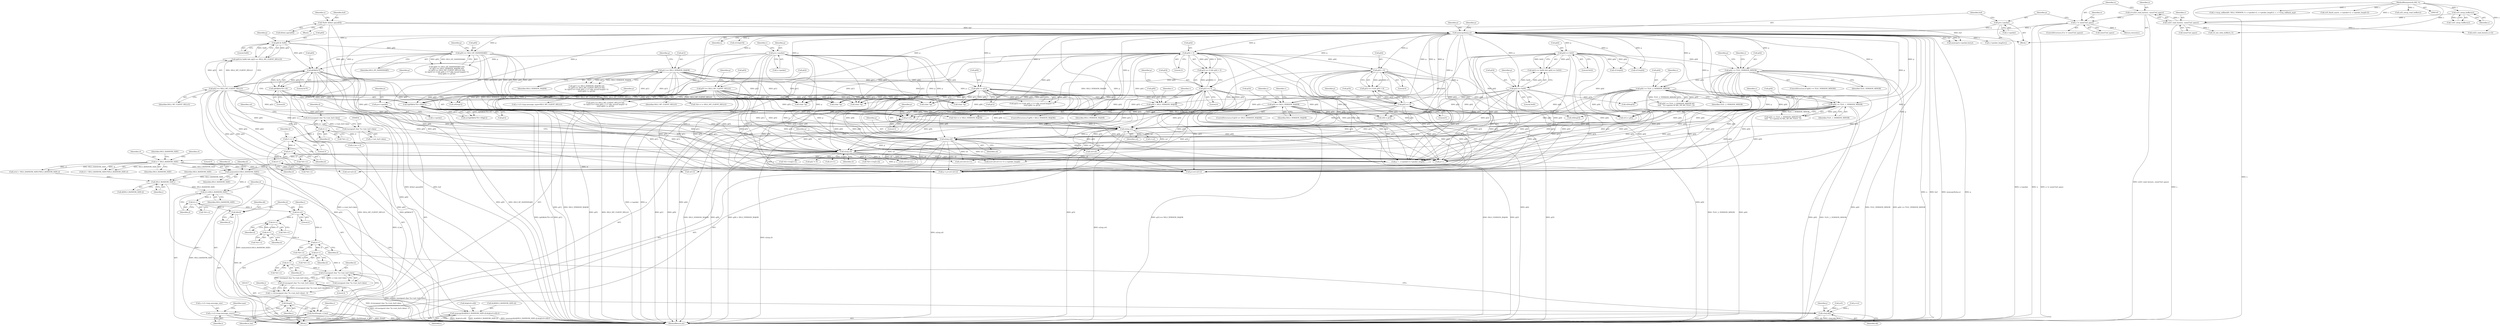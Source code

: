 digraph "0_openssl_26a59d9b46574e457870197dffa802871b4c8fc7_0@API" {
"1000888" [label="(Call,memset(d,0,SSL3_RANDOM_SIZE))"];
"1000875" [label="(Call,d++)"];
"1000870" [label="(Call,d++)"];
"1000865" [label="(Call,d += 3)"];
"1000859" [label="(Call,d++)"];
"1000831" [label="(Call,d=(unsigned char *)s->init_buf->data)"];
"1000833" [label="(Call,(unsigned char *)s->init_buf->data)"];
"1000883" [label="(Call,cl > SSL3_RANDOM_SIZE)"];
"1000828" [label="(Call,n2s(p,cl))"];
"1000736" [label="(Call,((p[0]&0x7f)<<8)|p[1])"];
"1000737" [label="(Call,(p[0]&0x7f)<<8)"];
"1000738" [label="(Call,p[0]&0x7f)"];
"1000715" [label="(Call,p=s->packet)"];
"1000219" [label="(Call,p[0] & 0x80)"];
"1000213" [label="(Call,memcpy(buf,p,n))"];
"1000150" [label="(Call,*buf= &(buf_space[0]))"];
"1000208" [label="(Call,p=s->packet)"];
"1000202" [label="(Call,n != sizeof buf_space)"];
"1000195" [label="(Call,n=ssl23_read_bytes(s, sizeof buf_space))"];
"1000197" [label="(Call,ssl23_read_bytes(s, sizeof buf_space))"];
"1000192" [label="(Call,ssl3_setup_buffers(s))"];
"1000146" [label="(MethodParameterIn,SSL *s)"];
"1000428" [label="(Call,p[0] == SSL3_RT_HANDSHAKE)"];
"1000434" [label="(Call,p[1] == SSL3_VERSION_MAJOR)"];
"1000457" [label="(Call,p[9] >= p[1])"];
"1000490" [label="(Call,p[9] > SSL3_VERSION_MAJOR)"];
"1000440" [label="(Call,p[5] == SSL3_MT_CLIENT_HELLO)"];
"1000224" [label="(Call,p[2] == SSL2_MT_CLIENT_HELLO)"];
"1000825" [label="(Call,n2s(p,sil))"];
"1000822" [label="(Call,n2s(p,csl))"];
"1000819" [label="(Call,p+=5)"];
"1000814" [label="(Call,p=s->packet)"];
"1000290" [label="(Call,p[4] >= TLS1_VERSION_MINOR)"];
"1000237" [label="(Call,p[4] == 0x02)"];
"1000298" [label="(Call,p[4] >= TLS1_2_VERSION_MINOR)"];
"1000479" [label="(Call,p[4] < 6)"];
"1000452" [label="(Call,p[4] < 5)"];
"1000323" [label="(Call,p[4] >= TLS1_1_VERSION_MINOR)"];
"1000474" [label="(Call,p[3] == 0)"];
"1000447" [label="(Call,p[3] == 0)"];
"1000269" [label="(Call,p[3] == SSL3_VERSION_MAJOR)"];
"1000232" [label="(Call,p[3] == 0x00)"];
"1000896" [label="(Call,SSL3_RANDOM_SIZE-i)"];
"1000892" [label="(Call,memcpy(&(d[SSL3_RANDOM_SIZE-i]),&(p[csl+sil]),i))"];
"1000906" [label="(Call,d+=SSL3_RANDOM_SIZE)"];
"1000911" [label="(Call,d++)"];
"1000917" [label="(Call,dd=d)"];
"1000962" [label="(Call,s2n(j,dd))"];
"1000920" [label="(Call,d+=2)"];
"1000943" [label="(Call,d++)"];
"1000952" [label="(Call,d++)"];
"1000967" [label="(Call,d++)"];
"1000972" [label="(Call,d++)"];
"1000997" [label="(Call,d++)"];
"1001005" [label="(Call,d-(unsigned char *)s->init_buf->data)"];
"1001004" [label="(Call,(d-(unsigned char *)s->init_buf->data) - 4)"];
"1001002" [label="(Call,i = (d-(unsigned char *)s->init_buf->data) - 4)"];
"1001016" [label="(Call,(long)i)"];
"1001015" [label="(Call,l2n3((long)i, d_len))"];
"1001038" [label="(Call,s->s3->tmp.message_size=i)"];
"1000885" [label="(Identifier,SSL3_RANDOM_SIZE)"];
"1000922" [label="(Literal,2)"];
"1000458" [label="(Call,p[9])"];
"1000473" [label="(Call,p[3] == 0 && p[4] < 6)"];
"1001002" [label="(Call,i = (d-(unsigned char *)s->init_buf->data) - 4)"];
"1000876" [label="(Identifier,d)"];
"1000866" [label="(Identifier,d)"];
"1000273" [label="(Identifier,SSL3_VERSION_MAJOR)"];
"1000882" [label="(Call,(cl > SSL3_RANDOM_SIZE)?SSL3_RANDOM_SIZE:cl)"];
"1000461" [label="(Call,p[1])"];
"1000925" [label="(Identifier,i)"];
"1000943" [label="(Call,d++)"];
"1000192" [label="(Call,ssl3_setup_buffers(s))"];
"1000720" [label="(Call,v[0] = p[3])"];
"1000739" [label="(Call,p[0])"];
"1000796" [label="(Call,s->msg_callback(0, SSL2_VERSION, 0, s->packet+2, s->packet_length-2, s, s->msg_callback_arg))"];
"1000996" [label="(Call,*(d++))"];
"1000890" [label="(Literal,0)"];
"1000483" [label="(Literal,6)"];
"1000859" [label="(Call,d++)"];
"1000439" [label="(Call,(p[5] == SSL3_MT_CLIENT_HELLO) &&\n\t\t\t ((p[3] == 0 && p[4] < 5 /* silly record length? */)\n\t\t\t\t|| (p[9] >= p[1])))"];
"1000454" [label="(Identifier,p)"];
"1000825" [label="(Call,n2s(p,sil))"];
"1000219" [label="(Call,p[0] & 0x80)"];
"1001114" [label="(Call,memcpy(s->packet,buf,n))"];
"1000199" [label="(Call,sizeof buf_space)"];
"1000291" [label="(Call,p[4])"];
"1000953" [label="(Identifier,d)"];
"1001024" [label="(Identifier,s)"];
"1000481" [label="(Identifier,p)"];
"1000446" [label="(Call,p[3] == 0 && p[4] < 5)"];
"1000445" [label="(Call,(p[3] == 0 && p[4] < 5 /* silly record length? */)\n\t\t\t\t|| (p[9] >= p[1]))"];
"1001000" [label="(Call,p++)"];
"1000327" [label="(Identifier,TLS1_1_VERSION_MINOR)"];
"1000302" [label="(Identifier,TLS1_2_VERSION_MINOR)"];
"1000231" [label="(Call,(p[3] == 0x00) && (p[4] == 0x02))"];
"1000208" [label="(Call,p=s->packet)"];
"1000899" [label="(Call,&(p[csl+sil]))"];
"1000737" [label="(Call,(p[0]&0x7f)<<8)"];
"1000819" [label="(Call,p+=5)"];
"1000432" [label="(Identifier,SSL3_RT_HANDSHAKE)"];
"1000300" [label="(Identifier,p)"];
"1000270" [label="(Call,p[3])"];
"1000820" [label="(Identifier,p)"];
"1000829" [label="(Identifier,p)"];
"1000440" [label="(Call,p[5] == SSL3_MT_CLIENT_HELLO)"];
"1000202" [label="(Call,n != sizeof buf_space)"];
"1000166" [label="(Identifier,n)"];
"1000985" [label="(Call,p <  s->packet+s->packet_length)"];
"1000865" [label="(Call,d += 3)"];
"1000971" [label="(Call,*(d++))"];
"1000823" [label="(Identifier,p)"];
"1000290" [label="(Call,p[4] >= TLS1_VERSION_MINOR)"];
"1000435" [label="(Call,p[1])"];
"1000906" [label="(Call,d+=SSL3_RANDOM_SIZE)"];
"1000722" [label="(Identifier,v)"];
"1000892" [label="(Call,memcpy(&(d[SSL3_RANDOM_SIZE-i]),&(p[csl+sil]),i))"];
"1000250" [label="(Call,v[1]=p[4])"];
"1000911" [label="(Call,d++)"];
"1001014" [label="(Literal,4)"];
"1001080" [label="(Call,s->packet_length=n)"];
"1000981" [label="(Call,sil+cl)"];
"1000232" [label="(Call,p[3] == 0x00)"];
"1000917" [label="(Call,dd=d)"];
"1000716" [label="(Identifier,p)"];
"1000743" [label="(Literal,8)"];
"1000905" [label="(Identifier,i)"];
"1000950" [label="(Call,*(d++)=p[i+2])"];
"1000889" [label="(Identifier,d)"];
"1000977" [label="(Call,p+csl+sil+cl)"];
"1000676" [label="(Call,(char *)p)"];
"1000448" [label="(Call,p[3])"];
"1000862" [label="(Call,d_len = d)"];
"1000180" [label="(Block,)"];
"1000457" [label="(Call,p[9] >= p[1])"];
"1000282" [label="(Call,v[1]=p[4])"];
"1001029" [label="(Call,s->s3->tmp.message_type=SSL3_MT_CLIENT_HELLO)"];
"1000269" [label="(Call,p[3] == SSL3_VERSION_MAJOR)"];
"1000241" [label="(Literal,0x02)"];
"1000331" [label="(Identifier,s)"];
"1000323" [label="(Call,p[4] >= TLS1_1_VERSION_MINOR)"];
"1000736" [label="(Call,((p[0]&0x7f)<<8)|p[1])"];
"1000151" [label="(Identifier,buf)"];
"1000715" [label="(Call,p=s->packet)"];
"1000239" [label="(Identifier,p)"];
"1001049" [label="(Identifier,type)"];
"1000883" [label="(Call,cl > SSL3_RANDOM_SIZE)"];
"1000479" [label="(Call,p[4] < 6)"];
"1000891" [label="(Identifier,SSL3_RANDOM_SIZE)"];
"1000644" [label="(Call,(char *)p)"];
"1000962" [label="(Call,s2n(j,dd))"];
"1001039" [label="(Call,s->s3->tmp.message_size)"];
"1000744" [label="(Call,p[1])"];
"1000827" [label="(Identifier,sil)"];
"1000324" [label="(Call,p[4])"];
"1000289" [label="(ControlStructure,if (p[4] >= TLS1_VERSION_MINOR))"];
"1000927" [label="(Call,i<csl)"];
"1000223" [label="(Literal,0x80)"];
"1000322" [label="(Call,p[4] >= TLS1_1_VERSION_MINOR &&\n\t\t\t\t\t   !(s->options & SSL_OP_NO_TLSv1_1))"];
"1000465" [label="(Call,v[0]=p[1])"];
"1001018" [label="(Identifier,i)"];
"1000204" [label="(Call,sizeof buf_space)"];
"1000429" [label="(Call,p[0])"];
"1000294" [label="(Identifier,TLS1_VERSION_MINOR)"];
"1000146" [label="(MethodParameterIn,SSL *s)"];
"1000888" [label="(Call,memset(d,0,SSL3_RANDOM_SIZE))"];
"1000215" [label="(Identifier,p)"];
"1000738" [label="(Call,p[0]&0x7f)"];
"1000497" [label="(Identifier,v)"];
"1000959" [label="(Call,j+=2)"];
"1000964" [label="(Identifier,dd)"];
"1000711" [label="(Block,)"];
"1000734" [label="(Call,n=((p[0]&0x7f)<<8)|p[1])"];
"1000661" [label="(Call,(char *)p)"];
"1000875" [label="(Call,d++)"];
"1000243" [label="(Call,v[0]=p[3])"];
"1000880" [label="(Call,i=(cl > SSL3_RANDOM_SIZE)?SSL3_RANDOM_SIZE:cl)"];
"1000453" [label="(Call,p[4])"];
"1000920" [label="(Call,d+=2)"];
"1000952" [label="(Call,d++)"];
"1000835" [label="(Call,s->init_buf->data)"];
"1000147" [label="(Block,)"];
"1001003" [label="(Identifier,i)"];
"1000871" [label="(Identifier,d)"];
"1000832" [label="(Identifier,d)"];
"1000216" [label="(Identifier,n)"];
"1001007" [label="(Call,(unsigned char *)s->init_buf->data)"];
"1000306" [label="(Identifier,s)"];
"1000822" [label="(Call,n2s(p,csl))"];
"1000233" [label="(Call,p[3])"];
"1000238" [label="(Call,p[4])"];
"1000908" [label="(Identifier,SSL3_RANDOM_SIZE)"];
"1000830" [label="(Identifier,cl)"];
"1000452" [label="(Call,p[4] < 5)"];
"1001019" [label="(Identifier,d_len)"];
"1000444" [label="(Identifier,SSL3_MT_CLIENT_HELLO)"];
"1000941" [label="(Call,*(d++)=p[i+1])"];
"1000912" [label="(Identifier,d)"];
"1000896" [label="(Call,SSL3_RANDOM_SIZE-i)"];
"1000815" [label="(Identifier,p)"];
"1000966" [label="(Call,*(d++))"];
"1000400" [label="(Identifier,s)"];
"1001076" [label="(Call,ssl_init_wbio_buffer(s,1))"];
"1000963" [label="(Identifier,j)"];
"1000826" [label="(Identifier,p)"];
"1000874" [label="(Call,*(d++))"];
"1000898" [label="(Identifier,i)"];
"1000907" [label="(Identifier,d)"];
"1000914" [label="(Call,j=0)"];
"1000449" [label="(Identifier,p)"];
"1000935" [label="(Call,p[i] != 0)"];
"1000193" [label="(Identifier,s)"];
"1000780" [label="(Call,ssl3_finish_mac(s, s->packet+2, s->packet_length-2))"];
"1000821" [label="(Literal,5)"];
"1000860" [label="(Identifier,d)"];
"1000816" [label="(Call,s->packet)"];
"1000727" [label="(Call,v[1] = p[4])"];
"1000846" [label="(Call,cl+11)"];
"1000717" [label="(Call,s->packet)"];
"1000951" [label="(Call,*(d++))"];
"1000979" [label="(Call,csl+sil+cl)"];
"1000298" [label="(Call,p[4] >= TLS1_2_VERSION_MINOR)"];
"1000226" [label="(Identifier,p)"];
"1000478" [label="(Literal,0)"];
"1000451" [label="(Literal,0)"];
"1001015" [label="(Call,l2n3((long)i, d_len))"];
"1000206" [label="(Return,return(n);)"];
"1000447" [label="(Call,p[3] == 0)"];
"1000910" [label="(Call,*(d++))"];
"1000299" [label="(Call,p[4])"];
"1000833" [label="(Call,(unsigned char *)s->init_buf->data)"];
"1000858" [label="(Call,*(d++))"];
"1000635" [label="(Call,(char *)p)"];
"1000918" [label="(Identifier,dd)"];
"1000210" [label="(Call,s->packet)"];
"1000203" [label="(Identifier,n)"];
"1000236" [label="(Literal,0x00)"];
"1000897" [label="(Identifier,SSL3_RANDOM_SIZE)"];
"1000884" [label="(Identifier,cl)"];
"1001006" [label="(Identifier,d)"];
"1000997" [label="(Call,d++)"];
"1001046" [label="(Identifier,i)"];
"1001097" [label="(Call,ssl3_setup_read_buffer(s))"];
"1000868" [label="(Call,*(d++) = SSL3_VERSION_MAJOR)"];
"1000902" [label="(Call,csl+sil)"];
"1001016" [label="(Call,(long)i)"];
"1000150" [label="(Call,*buf= &(buf_space[0]))"];
"1000968" [label="(Identifier,d)"];
"1000201" [label="(ControlStructure,if (n != sizeof buf_space))"];
"1000268" [label="(ControlStructure,if (p[3] == SSL3_VERSION_MAJOR))"];
"1000474" [label="(Call,p[3] == 0)"];
"1000475" [label="(Call,p[3])"];
"1000972" [label="(Call,d++)"];
"1000220" [label="(Call,p[0])"];
"1001038" [label="(Call,s->s3->tmp.message_size=i)"];
"1000433" [label="(Call,(p[1] == SSL3_VERSION_MAJOR) &&\n\t\t\t (p[5] == SSL3_MT_CLIENT_HELLO) &&\n\t\t\t ((p[3] == 0 && p[4] < 5 /* silly record length? */)\n\t\t\t\t|| (p[9] >= p[1])))"];
"1000197" [label="(Call,ssl23_read_bytes(s, sizeof buf_space))"];
"1000870" [label="(Call,d++)"];
"1000209" [label="(Identifier,p)"];
"1000844" [label="(Call,sil+cl+11)"];
"1000442" [label="(Identifier,p)"];
"1000491" [label="(Call,p[9])"];
"1000857" [label="(Call,*(d++) = SSL3_MT_CLIENT_HELLO)"];
"1000842" [label="(Call,csl+sil+cl+11)"];
"1000489" [label="(ControlStructure,if (p[9] > SSL3_VERSION_MAJOR))"];
"1000894" [label="(Call,d[SSL3_RANDOM_SIZE-i])"];
"1000438" [label="(Identifier,SSL3_VERSION_MAJOR)"];
"1000441" [label="(Call,p[5])"];
"1000501" [label="(Call,v[1]=p[10])"];
"1000998" [label="(Identifier,d)"];
"1000869" [label="(Call,*(d++))"];
"1000490" [label="(Call,p[9] > SSL3_VERSION_MAJOR)"];
"1000967" [label="(Call,d++)"];
"1000975" [label="(Call,p = p+csl+sil+cl)"];
"1000427" [label="(Call,(p[0] == SSL3_RT_HANDSHAKE) &&\n\t\t\t (p[1] == SSL3_VERSION_MAJOR) &&\n\t\t\t (p[5] == SSL3_MT_CLIENT_HELLO) &&\n\t\t\t ((p[3] == 0 && p[4] < 5 /* silly record length? */)\n\t\t\t\t|| (p[9] >= p[1])))"];
"1000434" [label="(Call,p[1] == SSL3_VERSION_MAJOR)"];
"1000218" [label="(Call,(p[0] & 0x80) && (p[2] == SSL2_MT_CLIENT_HELLO))"];
"1000207" [label="(Identifier,n)"];
"1000214" [label="(Identifier,buf)"];
"1000895" [label="(Identifier,d)"];
"1000221" [label="(Identifier,p)"];
"1000480" [label="(Call,p[4])"];
"1000841" [label="(Call,(csl+sil+cl+11) != s->packet_length)"];
"1000456" [label="(Literal,5)"];
"1001005" [label="(Call,d-(unsigned char *)s->init_buf->data)"];
"1000503" [label="(Identifier,v)"];
"1000237" [label="(Call,p[4] == 0x02)"];
"1000228" [label="(Identifier,SSL2_MT_CLIENT_HELLO)"];
"1000152" [label="(Call,&(buf_space[0]))"];
"1000196" [label="(Identifier,n)"];
"1000886" [label="(Identifier,SSL3_RANDOM_SIZE)"];
"1000225" [label="(Call,p[2])"];
"1000944" [label="(Identifier,d)"];
"1000887" [label="(Identifier,cl)"];
"1000942" [label="(Call,*(d++))"];
"1000195" [label="(Call,n=ssl23_read_bytes(s, sizeof buf_space))"];
"1000831" [label="(Call,d=(unsigned char *)s->init_buf->data)"];
"1000275" [label="(Call,v[0]=p[3])"];
"1001274" [label="(MethodReturn,int)"];
"1000919" [label="(Identifier,d)"];
"1000814" [label="(Call,p=s->packet)"];
"1000428" [label="(Call,p[0] == SSL3_RT_HANDSHAKE)"];
"1000689" [label="(Identifier,s)"];
"1000973" [label="(Identifier,d)"];
"1001004" [label="(Call,(d-(unsigned char *)s->init_buf->data) - 4)"];
"1000742" [label="(Literal,0x7f)"];
"1000769" [label="(Call,ssl23_read_bytes(s,n+2))"];
"1000224" [label="(Call,p[2] == SSL2_MT_CLIENT_HELLO)"];
"1000198" [label="(Identifier,s)"];
"1000893" [label="(Call,&(d[SSL3_RANDOM_SIZE-i]))"];
"1000653" [label="(Call,(char *)p)"];
"1000191" [label="(Call,!ssl3_setup_buffers(s))"];
"1000436" [label="(Identifier,p)"];
"1000828" [label="(Call,n2s(p,cl))"];
"1000297" [label="(Call,p[4] >= TLS1_2_VERSION_MINOR &&\n\t\t\t\t\t   !(s->options & SSL_OP_NO_TLSv1_2))"];
"1000494" [label="(Identifier,SSL3_VERSION_MAJOR)"];
"1000824" [label="(Identifier,csl)"];
"1000921" [label="(Identifier,d)"];
"1000843" [label="(Identifier,csl)"];
"1000867" [label="(Literal,3)"];
"1000745" [label="(Identifier,p)"];
"1000213" [label="(Call,memcpy(buf,p,n))"];
"1000277" [label="(Identifier,v)"];
"1000888" -> "1000711"  [label="AST: "];
"1000888" -> "1000891"  [label="CFG: "];
"1000889" -> "1000888"  [label="AST: "];
"1000890" -> "1000888"  [label="AST: "];
"1000891" -> "1000888"  [label="AST: "];
"1000895" -> "1000888"  [label="CFG: "];
"1000888" -> "1001274"  [label="DDG: memset(d,0,SSL3_RANDOM_SIZE)"];
"1000875" -> "1000888"  [label="DDG: d"];
"1000883" -> "1000888"  [label="DDG: SSL3_RANDOM_SIZE"];
"1000888" -> "1000896"  [label="DDG: SSL3_RANDOM_SIZE"];
"1000888" -> "1000906"  [label="DDG: d"];
"1000875" -> "1000874"  [label="AST: "];
"1000875" -> "1000876"  [label="CFG: "];
"1000876" -> "1000875"  [label="AST: "];
"1000874" -> "1000875"  [label="CFG: "];
"1000870" -> "1000875"  [label="DDG: d"];
"1000870" -> "1000869"  [label="AST: "];
"1000870" -> "1000871"  [label="CFG: "];
"1000871" -> "1000870"  [label="AST: "];
"1000869" -> "1000870"  [label="CFG: "];
"1000865" -> "1000870"  [label="DDG: d"];
"1000865" -> "1000711"  [label="AST: "];
"1000865" -> "1000867"  [label="CFG: "];
"1000866" -> "1000865"  [label="AST: "];
"1000867" -> "1000865"  [label="AST: "];
"1000871" -> "1000865"  [label="CFG: "];
"1000859" -> "1000865"  [label="DDG: d"];
"1000859" -> "1000858"  [label="AST: "];
"1000859" -> "1000860"  [label="CFG: "];
"1000860" -> "1000859"  [label="AST: "];
"1000858" -> "1000859"  [label="CFG: "];
"1000831" -> "1000859"  [label="DDG: d"];
"1000859" -> "1000862"  [label="DDG: d"];
"1000831" -> "1000711"  [label="AST: "];
"1000831" -> "1000833"  [label="CFG: "];
"1000832" -> "1000831"  [label="AST: "];
"1000833" -> "1000831"  [label="AST: "];
"1000843" -> "1000831"  [label="CFG: "];
"1000833" -> "1000831"  [label="DDG: s->init_buf->data"];
"1000833" -> "1000835"  [label="CFG: "];
"1000834" -> "1000833"  [label="AST: "];
"1000835" -> "1000833"  [label="AST: "];
"1000833" -> "1001007"  [label="DDG: s->init_buf->data"];
"1000883" -> "1000882"  [label="AST: "];
"1000883" -> "1000885"  [label="CFG: "];
"1000884" -> "1000883"  [label="AST: "];
"1000885" -> "1000883"  [label="AST: "];
"1000886" -> "1000883"  [label="CFG: "];
"1000887" -> "1000883"  [label="CFG: "];
"1000883" -> "1000880"  [label="DDG: SSL3_RANDOM_SIZE"];
"1000883" -> "1000880"  [label="DDG: cl"];
"1000828" -> "1000883"  [label="DDG: cl"];
"1000883" -> "1000882"  [label="DDG: SSL3_RANDOM_SIZE"];
"1000883" -> "1000882"  [label="DDG: cl"];
"1000883" -> "1000975"  [label="DDG: cl"];
"1000883" -> "1000977"  [label="DDG: cl"];
"1000883" -> "1000979"  [label="DDG: cl"];
"1000883" -> "1000981"  [label="DDG: cl"];
"1000828" -> "1000711"  [label="AST: "];
"1000828" -> "1000830"  [label="CFG: "];
"1000829" -> "1000828"  [label="AST: "];
"1000830" -> "1000828"  [label="AST: "];
"1000832" -> "1000828"  [label="CFG: "];
"1000828" -> "1001274"  [label="DDG: n2s(p,cl)"];
"1000736" -> "1000828"  [label="DDG: p[1]"];
"1000738" -> "1000828"  [label="DDG: p[0]"];
"1000490" -> "1000828"  [label="DDG: p[9]"];
"1000440" -> "1000828"  [label="DDG: p[5]"];
"1000224" -> "1000828"  [label="DDG: p[2]"];
"1000457" -> "1000828"  [label="DDG: p[9]"];
"1000825" -> "1000828"  [label="DDG: p"];
"1000290" -> "1000828"  [label="DDG: p[4]"];
"1000715" -> "1000828"  [label="DDG: p"];
"1000298" -> "1000828"  [label="DDG: p[4]"];
"1000479" -> "1000828"  [label="DDG: p[4]"];
"1000452" -> "1000828"  [label="DDG: p[4]"];
"1000323" -> "1000828"  [label="DDG: p[4]"];
"1000237" -> "1000828"  [label="DDG: p[4]"];
"1000213" -> "1000828"  [label="DDG: p"];
"1000474" -> "1000828"  [label="DDG: p[3]"];
"1000269" -> "1000828"  [label="DDG: p[3]"];
"1000447" -> "1000828"  [label="DDG: p[3]"];
"1000232" -> "1000828"  [label="DDG: p[3]"];
"1000828" -> "1000841"  [label="DDG: cl"];
"1000828" -> "1000842"  [label="DDG: cl"];
"1000828" -> "1000844"  [label="DDG: cl"];
"1000828" -> "1000846"  [label="DDG: cl"];
"1000828" -> "1000935"  [label="DDG: p"];
"1000828" -> "1000941"  [label="DDG: p"];
"1000828" -> "1000950"  [label="DDG: p"];
"1000828" -> "1000975"  [label="DDG: p"];
"1000828" -> "1000977"  [label="DDG: p"];
"1000828" -> "1000985"  [label="DDG: p"];
"1000828" -> "1001000"  [label="DDG: p"];
"1000736" -> "1000734"  [label="AST: "];
"1000736" -> "1000744"  [label="CFG: "];
"1000737" -> "1000736"  [label="AST: "];
"1000744" -> "1000736"  [label="AST: "];
"1000734" -> "1000736"  [label="CFG: "];
"1000736" -> "1001274"  [label="DDG: p[1]"];
"1000736" -> "1001274"  [label="DDG: (p[0]&0x7f)<<8"];
"1000736" -> "1000734"  [label="DDG: (p[0]&0x7f)<<8"];
"1000736" -> "1000734"  [label="DDG: p[1]"];
"1000737" -> "1000736"  [label="DDG: p[0]&0x7f"];
"1000737" -> "1000736"  [label="DDG: 8"];
"1000434" -> "1000736"  [label="DDG: p[1]"];
"1000457" -> "1000736"  [label="DDG: p[1]"];
"1000715" -> "1000736"  [label="DDG: p"];
"1000213" -> "1000736"  [label="DDG: p"];
"1000736" -> "1000819"  [label="DDG: p[1]"];
"1000736" -> "1000822"  [label="DDG: p[1]"];
"1000736" -> "1000825"  [label="DDG: p[1]"];
"1000736" -> "1000975"  [label="DDG: p[1]"];
"1000736" -> "1000977"  [label="DDG: p[1]"];
"1000736" -> "1000985"  [label="DDG: p[1]"];
"1000736" -> "1001000"  [label="DDG: p[1]"];
"1000737" -> "1000743"  [label="CFG: "];
"1000738" -> "1000737"  [label="AST: "];
"1000743" -> "1000737"  [label="AST: "];
"1000745" -> "1000737"  [label="CFG: "];
"1000737" -> "1001274"  [label="DDG: p[0]&0x7f"];
"1000738" -> "1000737"  [label="DDG: p[0]"];
"1000738" -> "1000737"  [label="DDG: 0x7f"];
"1000738" -> "1000742"  [label="CFG: "];
"1000739" -> "1000738"  [label="AST: "];
"1000742" -> "1000738"  [label="AST: "];
"1000743" -> "1000738"  [label="CFG: "];
"1000738" -> "1001274"  [label="DDG: p[0]"];
"1000715" -> "1000738"  [label="DDG: p"];
"1000219" -> "1000738"  [label="DDG: p[0]"];
"1000428" -> "1000738"  [label="DDG: p[0]"];
"1000738" -> "1000819"  [label="DDG: p[0]"];
"1000738" -> "1000822"  [label="DDG: p[0]"];
"1000738" -> "1000825"  [label="DDG: p[0]"];
"1000738" -> "1000975"  [label="DDG: p[0]"];
"1000738" -> "1000977"  [label="DDG: p[0]"];
"1000738" -> "1000985"  [label="DDG: p[0]"];
"1000738" -> "1001000"  [label="DDG: p[0]"];
"1000715" -> "1000711"  [label="AST: "];
"1000715" -> "1000717"  [label="CFG: "];
"1000716" -> "1000715"  [label="AST: "];
"1000717" -> "1000715"  [label="AST: "];
"1000722" -> "1000715"  [label="CFG: "];
"1000715" -> "1001274"  [label="DDG: p"];
"1000715" -> "1001274"  [label="DDG: s->packet"];
"1000715" -> "1000720"  [label="DDG: p"];
"1000715" -> "1000727"  [label="DDG: p"];
"1000715" -> "1000819"  [label="DDG: p"];
"1000715" -> "1000822"  [label="DDG: p"];
"1000715" -> "1000825"  [label="DDG: p"];
"1000715" -> "1000975"  [label="DDG: p"];
"1000715" -> "1000977"  [label="DDG: p"];
"1000715" -> "1000985"  [label="DDG: p"];
"1000715" -> "1001000"  [label="DDG: p"];
"1000219" -> "1000218"  [label="AST: "];
"1000219" -> "1000223"  [label="CFG: "];
"1000220" -> "1000219"  [label="AST: "];
"1000223" -> "1000219"  [label="AST: "];
"1000226" -> "1000219"  [label="CFG: "];
"1000218" -> "1000219"  [label="CFG: "];
"1000219" -> "1001274"  [label="DDG: p[0]"];
"1000219" -> "1000218"  [label="DDG: p[0]"];
"1000219" -> "1000218"  [label="DDG: 0x80"];
"1000213" -> "1000219"  [label="DDG: p"];
"1000219" -> "1000428"  [label="DDG: p[0]"];
"1000213" -> "1000180"  [label="AST: "];
"1000213" -> "1000216"  [label="CFG: "];
"1000214" -> "1000213"  [label="AST: "];
"1000215" -> "1000213"  [label="AST: "];
"1000216" -> "1000213"  [label="AST: "];
"1000221" -> "1000213"  [label="CFG: "];
"1000213" -> "1001274"  [label="DDG: n"];
"1000213" -> "1001274"  [label="DDG: buf"];
"1000213" -> "1001274"  [label="DDG: memcpy(buf,p,n)"];
"1000213" -> "1001274"  [label="DDG: p"];
"1000150" -> "1000213"  [label="DDG: buf"];
"1000208" -> "1000213"  [label="DDG: p"];
"1000202" -> "1000213"  [label="DDG: n"];
"1000213" -> "1000224"  [label="DDG: p"];
"1000213" -> "1000232"  [label="DDG: p"];
"1000213" -> "1000237"  [label="DDG: p"];
"1000213" -> "1000243"  [label="DDG: p"];
"1000213" -> "1000250"  [label="DDG: p"];
"1000213" -> "1000269"  [label="DDG: p"];
"1000213" -> "1000275"  [label="DDG: p"];
"1000213" -> "1000282"  [label="DDG: p"];
"1000213" -> "1000290"  [label="DDG: p"];
"1000213" -> "1000298"  [label="DDG: p"];
"1000213" -> "1000323"  [label="DDG: p"];
"1000213" -> "1000428"  [label="DDG: p"];
"1000213" -> "1000434"  [label="DDG: p"];
"1000213" -> "1000440"  [label="DDG: p"];
"1000213" -> "1000447"  [label="DDG: p"];
"1000213" -> "1000452"  [label="DDG: p"];
"1000213" -> "1000457"  [label="DDG: p"];
"1000213" -> "1000465"  [label="DDG: p"];
"1000213" -> "1000474"  [label="DDG: p"];
"1000213" -> "1000479"  [label="DDG: p"];
"1000213" -> "1000490"  [label="DDG: p"];
"1000213" -> "1000501"  [label="DDG: p"];
"1000213" -> "1000635"  [label="DDG: p"];
"1000213" -> "1000720"  [label="DDG: p"];
"1000213" -> "1000727"  [label="DDG: p"];
"1000213" -> "1000819"  [label="DDG: p"];
"1000213" -> "1000822"  [label="DDG: p"];
"1000213" -> "1000825"  [label="DDG: p"];
"1000213" -> "1000975"  [label="DDG: p"];
"1000213" -> "1000977"  [label="DDG: p"];
"1000213" -> "1000985"  [label="DDG: p"];
"1000213" -> "1001000"  [label="DDG: p"];
"1000213" -> "1001080"  [label="DDG: n"];
"1000213" -> "1001114"  [label="DDG: buf"];
"1000213" -> "1001114"  [label="DDG: n"];
"1000150" -> "1000147"  [label="AST: "];
"1000150" -> "1000152"  [label="CFG: "];
"1000151" -> "1000150"  [label="AST: "];
"1000152" -> "1000150"  [label="AST: "];
"1000166" -> "1000150"  [label="CFG: "];
"1000150" -> "1001274"  [label="DDG: buf"];
"1000150" -> "1001274"  [label="DDG: &(buf_space[0])"];
"1000150" -> "1001114"  [label="DDG: buf"];
"1000208" -> "1000180"  [label="AST: "];
"1000208" -> "1000210"  [label="CFG: "];
"1000209" -> "1000208"  [label="AST: "];
"1000210" -> "1000208"  [label="AST: "];
"1000214" -> "1000208"  [label="CFG: "];
"1000208" -> "1001274"  [label="DDG: s->packet"];
"1000202" -> "1000201"  [label="AST: "];
"1000202" -> "1000204"  [label="CFG: "];
"1000203" -> "1000202"  [label="AST: "];
"1000204" -> "1000202"  [label="AST: "];
"1000207" -> "1000202"  [label="CFG: "];
"1000209" -> "1000202"  [label="CFG: "];
"1000202" -> "1001274"  [label="DDG: n"];
"1000202" -> "1001274"  [label="DDG: n != sizeof buf_space"];
"1000195" -> "1000202"  [label="DDG: n"];
"1000202" -> "1000206"  [label="DDG: n"];
"1000195" -> "1000180"  [label="AST: "];
"1000195" -> "1000197"  [label="CFG: "];
"1000196" -> "1000195"  [label="AST: "];
"1000197" -> "1000195"  [label="AST: "];
"1000203" -> "1000195"  [label="CFG: "];
"1000195" -> "1001274"  [label="DDG: ssl23_read_bytes(s, sizeof buf_space)"];
"1000197" -> "1000195"  [label="DDG: s"];
"1000197" -> "1000199"  [label="CFG: "];
"1000198" -> "1000197"  [label="AST: "];
"1000199" -> "1000197"  [label="AST: "];
"1000197" -> "1001274"  [label="DDG: s"];
"1000192" -> "1000197"  [label="DDG: s"];
"1000146" -> "1000197"  [label="DDG: s"];
"1000197" -> "1000769"  [label="DDG: s"];
"1000197" -> "1001076"  [label="DDG: s"];
"1000192" -> "1000191"  [label="AST: "];
"1000192" -> "1000193"  [label="CFG: "];
"1000193" -> "1000192"  [label="AST: "];
"1000191" -> "1000192"  [label="CFG: "];
"1000192" -> "1000191"  [label="DDG: s"];
"1000146" -> "1000192"  [label="DDG: s"];
"1000146" -> "1000145"  [label="AST: "];
"1000146" -> "1001274"  [label="DDG: s"];
"1000146" -> "1000769"  [label="DDG: s"];
"1000146" -> "1000780"  [label="DDG: s"];
"1000146" -> "1000796"  [label="DDG: s"];
"1000146" -> "1001076"  [label="DDG: s"];
"1000146" -> "1001097"  [label="DDG: s"];
"1000428" -> "1000427"  [label="AST: "];
"1000428" -> "1000432"  [label="CFG: "];
"1000429" -> "1000428"  [label="AST: "];
"1000432" -> "1000428"  [label="AST: "];
"1000436" -> "1000428"  [label="CFG: "];
"1000427" -> "1000428"  [label="CFG: "];
"1000428" -> "1001274"  [label="DDG: SSL3_RT_HANDSHAKE"];
"1000428" -> "1001274"  [label="DDG: p[0]"];
"1000428" -> "1000427"  [label="DDG: p[0]"];
"1000428" -> "1000427"  [label="DDG: SSL3_RT_HANDSHAKE"];
"1000428" -> "1000635"  [label="DDG: p[0]"];
"1000428" -> "1000644"  [label="DDG: p[0]"];
"1000428" -> "1000653"  [label="DDG: p[0]"];
"1000428" -> "1000661"  [label="DDG: p[0]"];
"1000428" -> "1000676"  [label="DDG: p[0]"];
"1000434" -> "1000433"  [label="AST: "];
"1000434" -> "1000438"  [label="CFG: "];
"1000435" -> "1000434"  [label="AST: "];
"1000438" -> "1000434"  [label="AST: "];
"1000442" -> "1000434"  [label="CFG: "];
"1000433" -> "1000434"  [label="CFG: "];
"1000434" -> "1001274"  [label="DDG: SSL3_VERSION_MAJOR"];
"1000434" -> "1001274"  [label="DDG: p[1]"];
"1000434" -> "1000433"  [label="DDG: p[1]"];
"1000434" -> "1000433"  [label="DDG: SSL3_VERSION_MAJOR"];
"1000434" -> "1000457"  [label="DDG: p[1]"];
"1000434" -> "1000465"  [label="DDG: p[1]"];
"1000434" -> "1000490"  [label="DDG: SSL3_VERSION_MAJOR"];
"1000434" -> "1000635"  [label="DDG: p[1]"];
"1000434" -> "1000644"  [label="DDG: p[1]"];
"1000434" -> "1000653"  [label="DDG: p[1]"];
"1000434" -> "1000661"  [label="DDG: p[1]"];
"1000434" -> "1000676"  [label="DDG: p[1]"];
"1000434" -> "1000868"  [label="DDG: SSL3_VERSION_MAJOR"];
"1000457" -> "1000445"  [label="AST: "];
"1000457" -> "1000461"  [label="CFG: "];
"1000458" -> "1000457"  [label="AST: "];
"1000461" -> "1000457"  [label="AST: "];
"1000445" -> "1000457"  [label="CFG: "];
"1000457" -> "1001274"  [label="DDG: p[1]"];
"1000457" -> "1001274"  [label="DDG: p[9]"];
"1000457" -> "1000445"  [label="DDG: p[9]"];
"1000457" -> "1000445"  [label="DDG: p[1]"];
"1000457" -> "1000465"  [label="DDG: p[1]"];
"1000457" -> "1000490"  [label="DDG: p[9]"];
"1000457" -> "1000635"  [label="DDG: p[9]"];
"1000457" -> "1000635"  [label="DDG: p[1]"];
"1000457" -> "1000644"  [label="DDG: p[9]"];
"1000457" -> "1000644"  [label="DDG: p[1]"];
"1000457" -> "1000653"  [label="DDG: p[9]"];
"1000457" -> "1000653"  [label="DDG: p[1]"];
"1000457" -> "1000661"  [label="DDG: p[9]"];
"1000457" -> "1000661"  [label="DDG: p[1]"];
"1000457" -> "1000676"  [label="DDG: p[9]"];
"1000457" -> "1000676"  [label="DDG: p[1]"];
"1000457" -> "1000819"  [label="DDG: p[9]"];
"1000457" -> "1000822"  [label="DDG: p[9]"];
"1000457" -> "1000825"  [label="DDG: p[9]"];
"1000457" -> "1000975"  [label="DDG: p[9]"];
"1000457" -> "1000977"  [label="DDG: p[9]"];
"1000457" -> "1000985"  [label="DDG: p[9]"];
"1000457" -> "1001000"  [label="DDG: p[9]"];
"1000490" -> "1000489"  [label="AST: "];
"1000490" -> "1000494"  [label="CFG: "];
"1000491" -> "1000490"  [label="AST: "];
"1000494" -> "1000490"  [label="AST: "];
"1000497" -> "1000490"  [label="CFG: "];
"1000503" -> "1000490"  [label="CFG: "];
"1000490" -> "1001274"  [label="DDG: SSL3_VERSION_MAJOR"];
"1000490" -> "1001274"  [label="DDG: p[9]"];
"1000490" -> "1001274"  [label="DDG: p[9] > SSL3_VERSION_MAJOR"];
"1000490" -> "1000819"  [label="DDG: p[9]"];
"1000490" -> "1000822"  [label="DDG: p[9]"];
"1000490" -> "1000825"  [label="DDG: p[9]"];
"1000490" -> "1000868"  [label="DDG: SSL3_VERSION_MAJOR"];
"1000490" -> "1000975"  [label="DDG: p[9]"];
"1000490" -> "1000977"  [label="DDG: p[9]"];
"1000490" -> "1000985"  [label="DDG: p[9]"];
"1000490" -> "1001000"  [label="DDG: p[9]"];
"1000440" -> "1000439"  [label="AST: "];
"1000440" -> "1000444"  [label="CFG: "];
"1000441" -> "1000440"  [label="AST: "];
"1000444" -> "1000440"  [label="AST: "];
"1000449" -> "1000440"  [label="CFG: "];
"1000439" -> "1000440"  [label="CFG: "];
"1000440" -> "1001274"  [label="DDG: p[5]"];
"1000440" -> "1001274"  [label="DDG: SSL3_MT_CLIENT_HELLO"];
"1000440" -> "1000439"  [label="DDG: p[5]"];
"1000440" -> "1000439"  [label="DDG: SSL3_MT_CLIENT_HELLO"];
"1000440" -> "1000635"  [label="DDG: p[5]"];
"1000440" -> "1000644"  [label="DDG: p[5]"];
"1000440" -> "1000653"  [label="DDG: p[5]"];
"1000440" -> "1000661"  [label="DDG: p[5]"];
"1000440" -> "1000676"  [label="DDG: p[5]"];
"1000440" -> "1000819"  [label="DDG: p[5]"];
"1000440" -> "1000822"  [label="DDG: p[5]"];
"1000440" -> "1000825"  [label="DDG: p[5]"];
"1000440" -> "1000857"  [label="DDG: SSL3_MT_CLIENT_HELLO"];
"1000440" -> "1000975"  [label="DDG: p[5]"];
"1000440" -> "1000977"  [label="DDG: p[5]"];
"1000440" -> "1000985"  [label="DDG: p[5]"];
"1000440" -> "1001000"  [label="DDG: p[5]"];
"1000440" -> "1001029"  [label="DDG: SSL3_MT_CLIENT_HELLO"];
"1000224" -> "1000218"  [label="AST: "];
"1000224" -> "1000228"  [label="CFG: "];
"1000225" -> "1000224"  [label="AST: "];
"1000228" -> "1000224"  [label="AST: "];
"1000218" -> "1000224"  [label="CFG: "];
"1000224" -> "1001274"  [label="DDG: p[2]"];
"1000224" -> "1001274"  [label="DDG: SSL2_MT_CLIENT_HELLO"];
"1000224" -> "1000218"  [label="DDG: p[2]"];
"1000224" -> "1000218"  [label="DDG: SSL2_MT_CLIENT_HELLO"];
"1000224" -> "1000635"  [label="DDG: p[2]"];
"1000224" -> "1000644"  [label="DDG: p[2]"];
"1000224" -> "1000653"  [label="DDG: p[2]"];
"1000224" -> "1000661"  [label="DDG: p[2]"];
"1000224" -> "1000676"  [label="DDG: p[2]"];
"1000224" -> "1000819"  [label="DDG: p[2]"];
"1000224" -> "1000822"  [label="DDG: p[2]"];
"1000224" -> "1000825"  [label="DDG: p[2]"];
"1000224" -> "1000975"  [label="DDG: p[2]"];
"1000224" -> "1000977"  [label="DDG: p[2]"];
"1000224" -> "1000985"  [label="DDG: p[2]"];
"1000224" -> "1001000"  [label="DDG: p[2]"];
"1000825" -> "1000711"  [label="AST: "];
"1000825" -> "1000827"  [label="CFG: "];
"1000826" -> "1000825"  [label="AST: "];
"1000827" -> "1000825"  [label="AST: "];
"1000829" -> "1000825"  [label="CFG: "];
"1000825" -> "1001274"  [label="DDG: n2s(p,sil)"];
"1000822" -> "1000825"  [label="DDG: p"];
"1000290" -> "1000825"  [label="DDG: p[4]"];
"1000298" -> "1000825"  [label="DDG: p[4]"];
"1000479" -> "1000825"  [label="DDG: p[4]"];
"1000452" -> "1000825"  [label="DDG: p[4]"];
"1000323" -> "1000825"  [label="DDG: p[4]"];
"1000237" -> "1000825"  [label="DDG: p[4]"];
"1000474" -> "1000825"  [label="DDG: p[3]"];
"1000269" -> "1000825"  [label="DDG: p[3]"];
"1000447" -> "1000825"  [label="DDG: p[3]"];
"1000232" -> "1000825"  [label="DDG: p[3]"];
"1000825" -> "1000841"  [label="DDG: sil"];
"1000825" -> "1000842"  [label="DDG: sil"];
"1000825" -> "1000844"  [label="DDG: sil"];
"1000825" -> "1000902"  [label="DDG: sil"];
"1000825" -> "1000975"  [label="DDG: sil"];
"1000825" -> "1000977"  [label="DDG: sil"];
"1000825" -> "1000979"  [label="DDG: sil"];
"1000825" -> "1000981"  [label="DDG: sil"];
"1000822" -> "1000711"  [label="AST: "];
"1000822" -> "1000824"  [label="CFG: "];
"1000823" -> "1000822"  [label="AST: "];
"1000824" -> "1000822"  [label="AST: "];
"1000826" -> "1000822"  [label="CFG: "];
"1000822" -> "1001274"  [label="DDG: n2s(p,csl)"];
"1000819" -> "1000822"  [label="DDG: p"];
"1000290" -> "1000822"  [label="DDG: p[4]"];
"1000298" -> "1000822"  [label="DDG: p[4]"];
"1000479" -> "1000822"  [label="DDG: p[4]"];
"1000452" -> "1000822"  [label="DDG: p[4]"];
"1000323" -> "1000822"  [label="DDG: p[4]"];
"1000237" -> "1000822"  [label="DDG: p[4]"];
"1000474" -> "1000822"  [label="DDG: p[3]"];
"1000269" -> "1000822"  [label="DDG: p[3]"];
"1000447" -> "1000822"  [label="DDG: p[3]"];
"1000232" -> "1000822"  [label="DDG: p[3]"];
"1000822" -> "1000841"  [label="DDG: csl"];
"1000822" -> "1000842"  [label="DDG: csl"];
"1000822" -> "1000902"  [label="DDG: csl"];
"1000822" -> "1000927"  [label="DDG: csl"];
"1000819" -> "1000711"  [label="AST: "];
"1000819" -> "1000821"  [label="CFG: "];
"1000820" -> "1000819"  [label="AST: "];
"1000821" -> "1000819"  [label="AST: "];
"1000823" -> "1000819"  [label="CFG: "];
"1000814" -> "1000819"  [label="DDG: p"];
"1000290" -> "1000819"  [label="DDG: p[4]"];
"1000298" -> "1000819"  [label="DDG: p[4]"];
"1000479" -> "1000819"  [label="DDG: p[4]"];
"1000452" -> "1000819"  [label="DDG: p[4]"];
"1000323" -> "1000819"  [label="DDG: p[4]"];
"1000237" -> "1000819"  [label="DDG: p[4]"];
"1000474" -> "1000819"  [label="DDG: p[3]"];
"1000269" -> "1000819"  [label="DDG: p[3]"];
"1000447" -> "1000819"  [label="DDG: p[3]"];
"1000232" -> "1000819"  [label="DDG: p[3]"];
"1000814" -> "1000711"  [label="AST: "];
"1000814" -> "1000816"  [label="CFG: "];
"1000815" -> "1000814"  [label="AST: "];
"1000816" -> "1000814"  [label="AST: "];
"1000820" -> "1000814"  [label="CFG: "];
"1000290" -> "1000289"  [label="AST: "];
"1000290" -> "1000294"  [label="CFG: "];
"1000291" -> "1000290"  [label="AST: "];
"1000294" -> "1000290"  [label="AST: "];
"1000300" -> "1000290"  [label="CFG: "];
"1000400" -> "1000290"  [label="CFG: "];
"1000290" -> "1001274"  [label="DDG: p[4]"];
"1000290" -> "1001274"  [label="DDG: TLS1_VERSION_MINOR"];
"1000290" -> "1001274"  [label="DDG: p[4] >= TLS1_VERSION_MINOR"];
"1000237" -> "1000290"  [label="DDG: p[4]"];
"1000290" -> "1000298"  [label="DDG: p[4]"];
"1000290" -> "1000727"  [label="DDG: p[4]"];
"1000290" -> "1000975"  [label="DDG: p[4]"];
"1000290" -> "1000977"  [label="DDG: p[4]"];
"1000290" -> "1000985"  [label="DDG: p[4]"];
"1000290" -> "1001000"  [label="DDG: p[4]"];
"1000237" -> "1000231"  [label="AST: "];
"1000237" -> "1000241"  [label="CFG: "];
"1000238" -> "1000237"  [label="AST: "];
"1000241" -> "1000237"  [label="AST: "];
"1000231" -> "1000237"  [label="CFG: "];
"1000237" -> "1001274"  [label="DDG: p[4]"];
"1000237" -> "1000231"  [label="DDG: p[4]"];
"1000237" -> "1000231"  [label="DDG: 0x02"];
"1000237" -> "1000250"  [label="DDG: p[4]"];
"1000237" -> "1000282"  [label="DDG: p[4]"];
"1000237" -> "1000727"  [label="DDG: p[4]"];
"1000237" -> "1000975"  [label="DDG: p[4]"];
"1000237" -> "1000977"  [label="DDG: p[4]"];
"1000237" -> "1000985"  [label="DDG: p[4]"];
"1000237" -> "1001000"  [label="DDG: p[4]"];
"1000298" -> "1000297"  [label="AST: "];
"1000298" -> "1000302"  [label="CFG: "];
"1000299" -> "1000298"  [label="AST: "];
"1000302" -> "1000298"  [label="AST: "];
"1000306" -> "1000298"  [label="CFG: "];
"1000297" -> "1000298"  [label="CFG: "];
"1000298" -> "1001274"  [label="DDG: p[4]"];
"1000298" -> "1001274"  [label="DDG: TLS1_2_VERSION_MINOR"];
"1000298" -> "1000297"  [label="DDG: p[4]"];
"1000298" -> "1000297"  [label="DDG: TLS1_2_VERSION_MINOR"];
"1000298" -> "1000323"  [label="DDG: p[4]"];
"1000298" -> "1000727"  [label="DDG: p[4]"];
"1000298" -> "1000975"  [label="DDG: p[4]"];
"1000298" -> "1000977"  [label="DDG: p[4]"];
"1000298" -> "1000985"  [label="DDG: p[4]"];
"1000298" -> "1001000"  [label="DDG: p[4]"];
"1000479" -> "1000473"  [label="AST: "];
"1000479" -> "1000483"  [label="CFG: "];
"1000480" -> "1000479"  [label="AST: "];
"1000483" -> "1000479"  [label="AST: "];
"1000473" -> "1000479"  [label="CFG: "];
"1000479" -> "1001274"  [label="DDG: p[4]"];
"1000479" -> "1000473"  [label="DDG: p[4]"];
"1000479" -> "1000473"  [label="DDG: 6"];
"1000452" -> "1000479"  [label="DDG: p[4]"];
"1000479" -> "1000727"  [label="DDG: p[4]"];
"1000479" -> "1000975"  [label="DDG: p[4]"];
"1000479" -> "1000977"  [label="DDG: p[4]"];
"1000479" -> "1000985"  [label="DDG: p[4]"];
"1000479" -> "1001000"  [label="DDG: p[4]"];
"1000452" -> "1000446"  [label="AST: "];
"1000452" -> "1000456"  [label="CFG: "];
"1000453" -> "1000452"  [label="AST: "];
"1000456" -> "1000452"  [label="AST: "];
"1000446" -> "1000452"  [label="CFG: "];
"1000452" -> "1001274"  [label="DDG: p[4]"];
"1000452" -> "1000446"  [label="DDG: p[4]"];
"1000452" -> "1000446"  [label="DDG: 5"];
"1000452" -> "1000635"  [label="DDG: p[4]"];
"1000452" -> "1000644"  [label="DDG: p[4]"];
"1000452" -> "1000653"  [label="DDG: p[4]"];
"1000452" -> "1000661"  [label="DDG: p[4]"];
"1000452" -> "1000676"  [label="DDG: p[4]"];
"1000452" -> "1000727"  [label="DDG: p[4]"];
"1000452" -> "1000975"  [label="DDG: p[4]"];
"1000452" -> "1000977"  [label="DDG: p[4]"];
"1000452" -> "1000985"  [label="DDG: p[4]"];
"1000452" -> "1001000"  [label="DDG: p[4]"];
"1000323" -> "1000322"  [label="AST: "];
"1000323" -> "1000327"  [label="CFG: "];
"1000324" -> "1000323"  [label="AST: "];
"1000327" -> "1000323"  [label="AST: "];
"1000331" -> "1000323"  [label="CFG: "];
"1000322" -> "1000323"  [label="CFG: "];
"1000323" -> "1001274"  [label="DDG: p[4]"];
"1000323" -> "1001274"  [label="DDG: TLS1_1_VERSION_MINOR"];
"1000323" -> "1000322"  [label="DDG: p[4]"];
"1000323" -> "1000322"  [label="DDG: TLS1_1_VERSION_MINOR"];
"1000323" -> "1000727"  [label="DDG: p[4]"];
"1000323" -> "1000975"  [label="DDG: p[4]"];
"1000323" -> "1000977"  [label="DDG: p[4]"];
"1000323" -> "1000985"  [label="DDG: p[4]"];
"1000323" -> "1001000"  [label="DDG: p[4]"];
"1000474" -> "1000473"  [label="AST: "];
"1000474" -> "1000478"  [label="CFG: "];
"1000475" -> "1000474"  [label="AST: "];
"1000478" -> "1000474"  [label="AST: "];
"1000481" -> "1000474"  [label="CFG: "];
"1000473" -> "1000474"  [label="CFG: "];
"1000474" -> "1001274"  [label="DDG: p[3]"];
"1000474" -> "1000473"  [label="DDG: p[3]"];
"1000474" -> "1000473"  [label="DDG: 0"];
"1000447" -> "1000474"  [label="DDG: p[3]"];
"1000474" -> "1000720"  [label="DDG: p[3]"];
"1000474" -> "1000975"  [label="DDG: p[3]"];
"1000474" -> "1000977"  [label="DDG: p[3]"];
"1000474" -> "1000985"  [label="DDG: p[3]"];
"1000474" -> "1001000"  [label="DDG: p[3]"];
"1000447" -> "1000446"  [label="AST: "];
"1000447" -> "1000451"  [label="CFG: "];
"1000448" -> "1000447"  [label="AST: "];
"1000451" -> "1000447"  [label="AST: "];
"1000454" -> "1000447"  [label="CFG: "];
"1000446" -> "1000447"  [label="CFG: "];
"1000447" -> "1001274"  [label="DDG: p[3]"];
"1000447" -> "1000446"  [label="DDG: p[3]"];
"1000447" -> "1000446"  [label="DDG: 0"];
"1000447" -> "1000635"  [label="DDG: p[3]"];
"1000447" -> "1000644"  [label="DDG: p[3]"];
"1000447" -> "1000653"  [label="DDG: p[3]"];
"1000447" -> "1000661"  [label="DDG: p[3]"];
"1000447" -> "1000676"  [label="DDG: p[3]"];
"1000447" -> "1000720"  [label="DDG: p[3]"];
"1000447" -> "1000975"  [label="DDG: p[3]"];
"1000447" -> "1000977"  [label="DDG: p[3]"];
"1000447" -> "1000985"  [label="DDG: p[3]"];
"1000447" -> "1001000"  [label="DDG: p[3]"];
"1000269" -> "1000268"  [label="AST: "];
"1000269" -> "1000273"  [label="CFG: "];
"1000270" -> "1000269"  [label="AST: "];
"1000273" -> "1000269"  [label="AST: "];
"1000277" -> "1000269"  [label="CFG: "];
"1000689" -> "1000269"  [label="CFG: "];
"1000269" -> "1001274"  [label="DDG: p[3] == SSL3_VERSION_MAJOR"];
"1000269" -> "1001274"  [label="DDG: SSL3_VERSION_MAJOR"];
"1000269" -> "1001274"  [label="DDG: p[3]"];
"1000232" -> "1000269"  [label="DDG: p[3]"];
"1000269" -> "1000275"  [label="DDG: p[3]"];
"1000269" -> "1000720"  [label="DDG: p[3]"];
"1000269" -> "1000868"  [label="DDG: SSL3_VERSION_MAJOR"];
"1000269" -> "1000975"  [label="DDG: p[3]"];
"1000269" -> "1000977"  [label="DDG: p[3]"];
"1000269" -> "1000985"  [label="DDG: p[3]"];
"1000269" -> "1001000"  [label="DDG: p[3]"];
"1000232" -> "1000231"  [label="AST: "];
"1000232" -> "1000236"  [label="CFG: "];
"1000233" -> "1000232"  [label="AST: "];
"1000236" -> "1000232"  [label="AST: "];
"1000239" -> "1000232"  [label="CFG: "];
"1000231" -> "1000232"  [label="CFG: "];
"1000232" -> "1000231"  [label="DDG: p[3]"];
"1000232" -> "1000231"  [label="DDG: 0x00"];
"1000232" -> "1000243"  [label="DDG: p[3]"];
"1000232" -> "1000720"  [label="DDG: p[3]"];
"1000232" -> "1000975"  [label="DDG: p[3]"];
"1000232" -> "1000977"  [label="DDG: p[3]"];
"1000232" -> "1000985"  [label="DDG: p[3]"];
"1000232" -> "1001000"  [label="DDG: p[3]"];
"1000896" -> "1000894"  [label="AST: "];
"1000896" -> "1000898"  [label="CFG: "];
"1000897" -> "1000896"  [label="AST: "];
"1000898" -> "1000896"  [label="AST: "];
"1000894" -> "1000896"  [label="CFG: "];
"1000880" -> "1000896"  [label="DDG: i"];
"1000896" -> "1000892"  [label="DDG: i"];
"1000896" -> "1000906"  [label="DDG: SSL3_RANDOM_SIZE"];
"1000892" -> "1000711"  [label="AST: "];
"1000892" -> "1000905"  [label="CFG: "];
"1000893" -> "1000892"  [label="AST: "];
"1000899" -> "1000892"  [label="AST: "];
"1000905" -> "1000892"  [label="AST: "];
"1000907" -> "1000892"  [label="CFG: "];
"1000892" -> "1001274"  [label="DDG: &(p[csl+sil])"];
"1000892" -> "1001274"  [label="DDG: &(d[SSL3_RANDOM_SIZE-i])"];
"1000892" -> "1001274"  [label="DDG: memcpy(&(d[SSL3_RANDOM_SIZE-i]),&(p[csl+sil]),i)"];
"1000906" -> "1000711"  [label="AST: "];
"1000906" -> "1000908"  [label="CFG: "];
"1000907" -> "1000906"  [label="AST: "];
"1000908" -> "1000906"  [label="AST: "];
"1000912" -> "1000906"  [label="CFG: "];
"1000906" -> "1001274"  [label="DDG: SSL3_RANDOM_SIZE"];
"1000906" -> "1000911"  [label="DDG: d"];
"1000911" -> "1000910"  [label="AST: "];
"1000911" -> "1000912"  [label="CFG: "];
"1000912" -> "1000911"  [label="AST: "];
"1000910" -> "1000911"  [label="CFG: "];
"1000911" -> "1000917"  [label="DDG: d"];
"1000911" -> "1000920"  [label="DDG: d"];
"1000917" -> "1000711"  [label="AST: "];
"1000917" -> "1000919"  [label="CFG: "];
"1000918" -> "1000917"  [label="AST: "];
"1000919" -> "1000917"  [label="AST: "];
"1000921" -> "1000917"  [label="CFG: "];
"1000917" -> "1000962"  [label="DDG: dd"];
"1000962" -> "1000711"  [label="AST: "];
"1000962" -> "1000964"  [label="CFG: "];
"1000963" -> "1000962"  [label="AST: "];
"1000964" -> "1000962"  [label="AST: "];
"1000968" -> "1000962"  [label="CFG: "];
"1000962" -> "1001274"  [label="DDG: dd"];
"1000962" -> "1001274"  [label="DDG: s2n(j,dd)"];
"1000962" -> "1001274"  [label="DDG: j"];
"1000959" -> "1000962"  [label="DDG: j"];
"1000914" -> "1000962"  [label="DDG: j"];
"1000920" -> "1000711"  [label="AST: "];
"1000920" -> "1000922"  [label="CFG: "];
"1000921" -> "1000920"  [label="AST: "];
"1000922" -> "1000920"  [label="AST: "];
"1000925" -> "1000920"  [label="CFG: "];
"1000920" -> "1000943"  [label="DDG: d"];
"1000920" -> "1000967"  [label="DDG: d"];
"1000943" -> "1000942"  [label="AST: "];
"1000943" -> "1000944"  [label="CFG: "];
"1000944" -> "1000943"  [label="AST: "];
"1000942" -> "1000943"  [label="CFG: "];
"1000952" -> "1000943"  [label="DDG: d"];
"1000943" -> "1000952"  [label="DDG: d"];
"1000952" -> "1000951"  [label="AST: "];
"1000952" -> "1000953"  [label="CFG: "];
"1000953" -> "1000952"  [label="AST: "];
"1000951" -> "1000952"  [label="CFG: "];
"1000952" -> "1000967"  [label="DDG: d"];
"1000967" -> "1000966"  [label="AST: "];
"1000967" -> "1000968"  [label="CFG: "];
"1000968" -> "1000967"  [label="AST: "];
"1000966" -> "1000967"  [label="CFG: "];
"1000967" -> "1000972"  [label="DDG: d"];
"1000972" -> "1000971"  [label="AST: "];
"1000972" -> "1000973"  [label="CFG: "];
"1000973" -> "1000972"  [label="AST: "];
"1000971" -> "1000972"  [label="CFG: "];
"1000972" -> "1000997"  [label="DDG: d"];
"1000972" -> "1001005"  [label="DDG: d"];
"1000997" -> "1000996"  [label="AST: "];
"1000997" -> "1000998"  [label="CFG: "];
"1000998" -> "1000997"  [label="AST: "];
"1000996" -> "1000997"  [label="CFG: "];
"1000997" -> "1001005"  [label="DDG: d"];
"1001005" -> "1001004"  [label="AST: "];
"1001005" -> "1001007"  [label="CFG: "];
"1001006" -> "1001005"  [label="AST: "];
"1001007" -> "1001005"  [label="AST: "];
"1001014" -> "1001005"  [label="CFG: "];
"1001005" -> "1001274"  [label="DDG: (unsigned char *)s->init_buf->data"];
"1001005" -> "1001274"  [label="DDG: d"];
"1001005" -> "1001004"  [label="DDG: d"];
"1001005" -> "1001004"  [label="DDG: (unsigned char *)s->init_buf->data"];
"1001007" -> "1001005"  [label="DDG: s->init_buf->data"];
"1001004" -> "1001002"  [label="AST: "];
"1001004" -> "1001014"  [label="CFG: "];
"1001014" -> "1001004"  [label="AST: "];
"1001002" -> "1001004"  [label="CFG: "];
"1001004" -> "1001274"  [label="DDG: d-(unsigned char *)s->init_buf->data"];
"1001004" -> "1001002"  [label="DDG: d-(unsigned char *)s->init_buf->data"];
"1001004" -> "1001002"  [label="DDG: 4"];
"1001002" -> "1000711"  [label="AST: "];
"1001003" -> "1001002"  [label="AST: "];
"1001017" -> "1001002"  [label="CFG: "];
"1001002" -> "1001274"  [label="DDG: (d-(unsigned char *)s->init_buf->data) - 4"];
"1001002" -> "1001016"  [label="DDG: i"];
"1001016" -> "1001015"  [label="AST: "];
"1001016" -> "1001018"  [label="CFG: "];
"1001017" -> "1001016"  [label="AST: "];
"1001018" -> "1001016"  [label="AST: "];
"1001019" -> "1001016"  [label="CFG: "];
"1001016" -> "1001015"  [label="DDG: i"];
"1001016" -> "1001038"  [label="DDG: i"];
"1001015" -> "1000711"  [label="AST: "];
"1001015" -> "1001019"  [label="CFG: "];
"1001019" -> "1001015"  [label="AST: "];
"1001024" -> "1001015"  [label="CFG: "];
"1001015" -> "1001274"  [label="DDG: l2n3((long)i, d_len)"];
"1001015" -> "1001274"  [label="DDG: (long)i"];
"1001015" -> "1001274"  [label="DDG: d_len"];
"1000862" -> "1001015"  [label="DDG: d_len"];
"1001038" -> "1000711"  [label="AST: "];
"1001038" -> "1001046"  [label="CFG: "];
"1001039" -> "1001038"  [label="AST: "];
"1001046" -> "1001038"  [label="AST: "];
"1001049" -> "1001038"  [label="CFG: "];
"1001038" -> "1001274"  [label="DDG: i"];
"1001038" -> "1001274"  [label="DDG: s->s3->tmp.message_size"];
}
